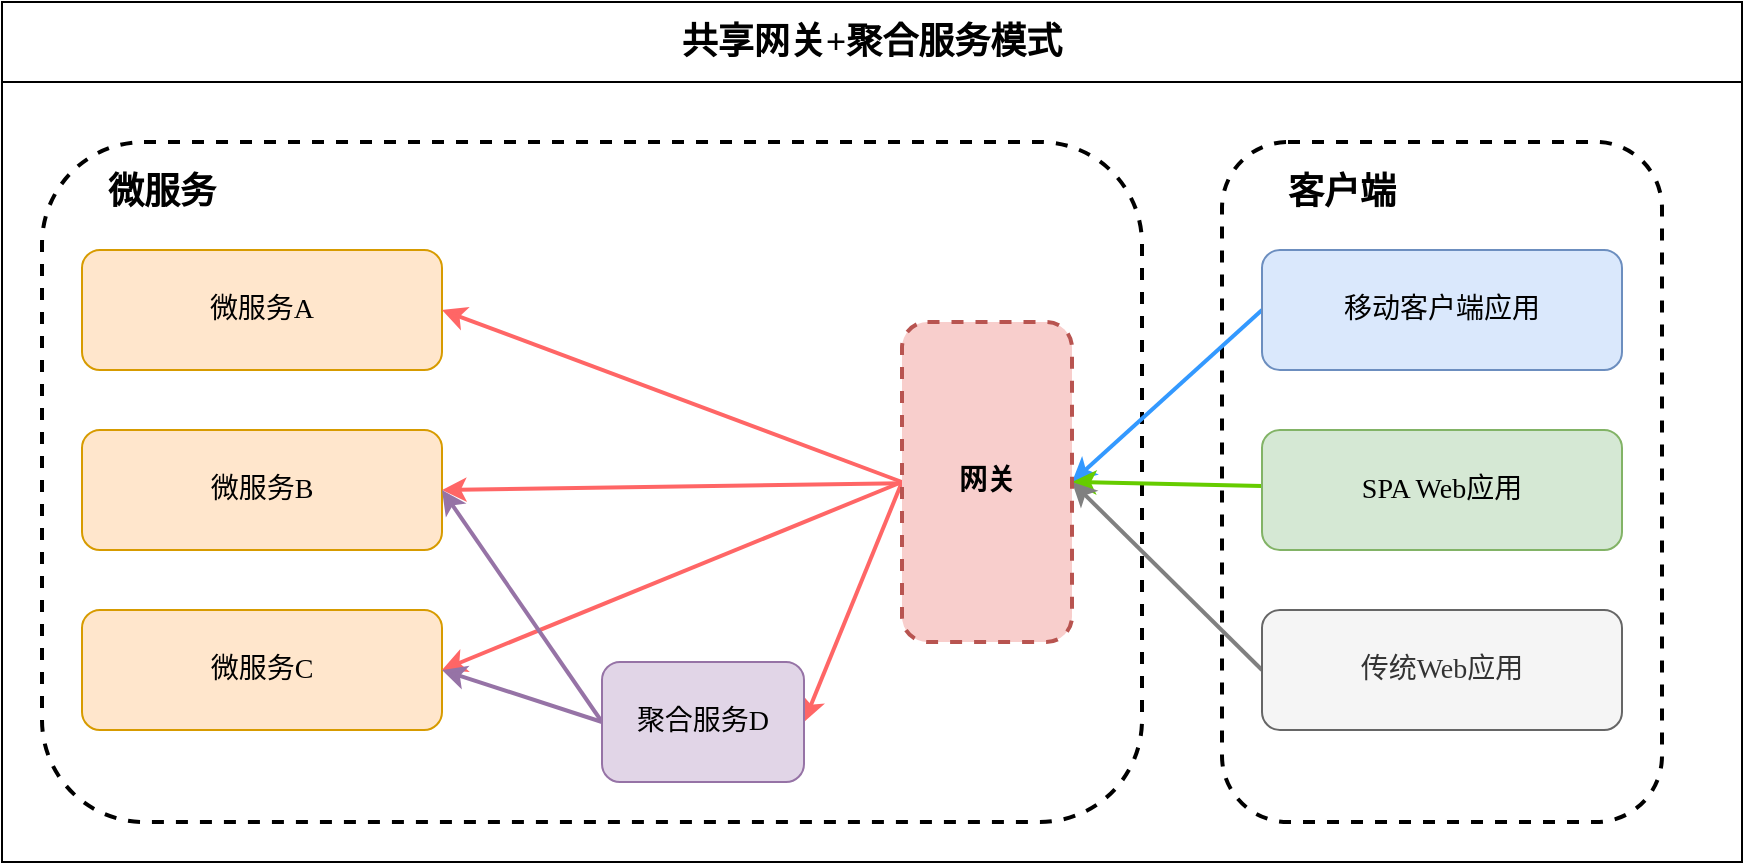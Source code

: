 <mxfile version="13.6.2" type="device"><diagram id="HYc2uvDlB73rFiQLCLxc" name="第 1 页"><mxGraphModel dx="1088" dy="872" grid="1" gridSize="10" guides="1" tooltips="1" connect="1" arrows="1" fold="1" page="1" pageScale="1" pageWidth="827" pageHeight="1169" math="0" shadow="0"><root><mxCell id="0"/><mxCell id="1" parent="0"/><mxCell id="EUIHVO4bDghtZlE5flod-21" value="" style="rounded=0;whiteSpace=wrap;html=1;fillColor=none;fontSize=18;fontFamily=Comic Sans MS;" parent="1" vertex="1"><mxGeometry x="50" y="70" width="870" height="430" as="geometry"/></mxCell><mxCell id="EUIHVO4bDghtZlE5flod-9" value="" style="rounded=1;whiteSpace=wrap;html=1;dashed=1;fillColor=none;fontFamily=Comic Sans MS;strokeWidth=2;" parent="1" vertex="1"><mxGeometry x="660" y="140" width="220" height="340" as="geometry"/></mxCell><mxCell id="EUIHVO4bDghtZlE5flod-1" value="" style="rounded=1;whiteSpace=wrap;html=1;dashed=1;fillColor=none;fontFamily=Comic Sans MS;strokeWidth=2;" parent="1" vertex="1"><mxGeometry x="70" y="140" width="550" height="340" as="geometry"/></mxCell><mxCell id="EUIHVO4bDghtZlE5flod-2" value="微服务A" style="rounded=1;whiteSpace=wrap;html=1;fillColor=#ffe6cc;strokeColor=#d79b00;fontSize=14;fontFamily=Comic Sans MS;" parent="1" vertex="1"><mxGeometry x="90" y="194" width="180" height="60" as="geometry"/></mxCell><mxCell id="EUIHVO4bDghtZlE5flod-3" value="微服务B" style="rounded=1;whiteSpace=wrap;html=1;fillColor=#ffe6cc;strokeColor=#d79b00;fontSize=14;fontFamily=Comic Sans MS;" parent="1" vertex="1"><mxGeometry x="90" y="284" width="180" height="60" as="geometry"/></mxCell><mxCell id="EUIHVO4bDghtZlE5flod-7" value="微服务C" style="rounded=1;whiteSpace=wrap;html=1;fillColor=#ffe6cc;strokeColor=#d79b00;fontSize=14;fontFamily=Comic Sans MS;" parent="1" vertex="1"><mxGeometry x="90" y="374" width="180" height="60" as="geometry"/></mxCell><mxCell id="EUIHVO4bDghtZlE5flod-8" value="微服务" style="text;html=1;strokeColor=none;fillColor=none;align=center;verticalAlign=middle;whiteSpace=wrap;rounded=0;fontSize=18;fontStyle=1;fontFamily=Comic Sans MS;" parent="1" vertex="1"><mxGeometry x="90" y="150" width="80" height="30" as="geometry"/></mxCell><mxCell id="ScUpA2mnb8qd_SUTSknH-2" style="orthogonalLoop=1;jettySize=auto;html=1;entryX=1;entryY=0.5;entryDx=0;entryDy=0;fontFamily=Comic Sans MS;fontSize=14;exitX=0;exitY=0.5;exitDx=0;exitDy=0;strokeWidth=2;strokeColor=#3399FF;" parent="1" source="EUIHVO4bDghtZlE5flod-10" target="ScUpA2mnb8qd_SUTSknH-1" edge="1"><mxGeometry relative="1" as="geometry"/></mxCell><mxCell id="EUIHVO4bDghtZlE5flod-10" value="移动客户端应用" style="rounded=1;whiteSpace=wrap;html=1;fillColor=#dae8fc;strokeColor=#6c8ebf;fontSize=14;fontFamily=Comic Sans MS;" parent="1" vertex="1"><mxGeometry x="680" y="194" width="180" height="60" as="geometry"/></mxCell><mxCell id="euJ73W9S93LrRFkmk5jO-1" style="edgeStyle=none;rounded=0;orthogonalLoop=1;jettySize=auto;html=1;entryX=1;entryY=0.5;entryDx=0;entryDy=0;strokeWidth=2;strokeColor=#66CC00;" parent="1" source="EUIHVO4bDghtZlE5flod-11" target="ScUpA2mnb8qd_SUTSknH-1" edge="1"><mxGeometry relative="1" as="geometry"/></mxCell><mxCell id="EUIHVO4bDghtZlE5flod-11" value="SPA Web应用" style="rounded=1;whiteSpace=wrap;html=1;fillColor=#d5e8d4;strokeColor=#82b366;fontSize=14;fontFamily=Comic Sans MS;" parent="1" vertex="1"><mxGeometry x="680" y="284" width="180" height="60" as="geometry"/></mxCell><mxCell id="ScUpA2mnb8qd_SUTSknH-5" style="orthogonalLoop=1;jettySize=auto;html=1;entryX=1;entryY=0.5;entryDx=0;entryDy=0;fontFamily=Comic Sans MS;fontSize=14;exitX=0;exitY=0.5;exitDx=0;exitDy=0;strokeWidth=2;strokeColor=#808080;" parent="1" source="EUIHVO4bDghtZlE5flod-12" target="ScUpA2mnb8qd_SUTSknH-1" edge="1"><mxGeometry relative="1" as="geometry"/></mxCell><mxCell id="EUIHVO4bDghtZlE5flod-12" value="传统Web应用" style="rounded=1;whiteSpace=wrap;html=1;fillColor=#f5f5f5;strokeColor=#666666;fontSize=14;fontFamily=Comic Sans MS;fontColor=#333333;" parent="1" vertex="1"><mxGeometry x="680" y="374" width="180" height="60" as="geometry"/></mxCell><mxCell id="EUIHVO4bDghtZlE5flod-13" value="客户端" style="text;html=1;strokeColor=none;fillColor=none;align=center;verticalAlign=middle;whiteSpace=wrap;rounded=0;fontSize=18;fontStyle=1;fontFamily=Comic Sans MS;" parent="1" vertex="1"><mxGeometry x="680" y="150" width="80" height="30" as="geometry"/></mxCell><mxCell id="EUIHVO4bDghtZlE5flod-23" value="" style="rounded=0;whiteSpace=wrap;html=1;fillColor=none;fontSize=18;fontFamily=Comic Sans MS;" parent="1" vertex="1"><mxGeometry x="50" y="70" width="870" height="40" as="geometry"/></mxCell><mxCell id="EUIHVO4bDghtZlE5flod-24" value="共享网关+聚合服务模式" style="text;html=1;strokeColor=none;fillColor=none;align=center;verticalAlign=middle;whiteSpace=wrap;rounded=0;fontSize=18;fontStyle=1;fontFamily=Comic Sans MS;" parent="1" vertex="1"><mxGeometry x="380" y="80" width="210" height="20" as="geometry"/></mxCell><mxCell id="ScUpA2mnb8qd_SUTSknH-6" style="orthogonalLoop=1;jettySize=auto;html=1;entryX=1;entryY=0.5;entryDx=0;entryDy=0;fontFamily=Comic Sans MS;fontSize=14;exitX=0;exitY=0.5;exitDx=0;exitDy=0;strokeWidth=2;strokeColor=#FF6666;" parent="1" source="ScUpA2mnb8qd_SUTSknH-1" target="EUIHVO4bDghtZlE5flod-2" edge="1"><mxGeometry relative="1" as="geometry"/></mxCell><mxCell id="ScUpA2mnb8qd_SUTSknH-7" style="orthogonalLoop=1;jettySize=auto;html=1;entryX=1;entryY=0.5;entryDx=0;entryDy=0;fontFamily=Comic Sans MS;fontSize=14;strokeWidth=2;strokeColor=#FF6666;" parent="1" source="ScUpA2mnb8qd_SUTSknH-1" target="EUIHVO4bDghtZlE5flod-3" edge="1"><mxGeometry relative="1" as="geometry"/></mxCell><mxCell id="iJ8gV00IWY-lMPTm9iv1-4" style="orthogonalLoop=1;jettySize=auto;html=1;entryX=1;entryY=0.5;entryDx=0;entryDy=0;exitX=0;exitY=0.5;exitDx=0;exitDy=0;strokeWidth=2;strokeColor=#FF6666;" parent="1" source="ScUpA2mnb8qd_SUTSknH-1" target="iJ8gV00IWY-lMPTm9iv1-1" edge="1"><mxGeometry relative="1" as="geometry"/></mxCell><mxCell id="iJ8gV00IWY-lMPTm9iv1-7" style="orthogonalLoop=1;jettySize=auto;html=1;exitX=0;exitY=0.5;exitDx=0;exitDy=0;strokeWidth=2;strokeColor=#FF6666;entryX=1;entryY=0.5;entryDx=0;entryDy=0;" parent="1" source="ScUpA2mnb8qd_SUTSknH-1" target="EUIHVO4bDghtZlE5flod-7" edge="1"><mxGeometry relative="1" as="geometry"/></mxCell><mxCell id="ScUpA2mnb8qd_SUTSknH-1" value="网关" style="rounded=1;whiteSpace=wrap;html=1;dashed=1;fillColor=#f8cecc;strokeColor=#b85450;fontSize=14;fontFamily=Comic Sans MS;fontStyle=1;strokeWidth=2;" parent="1" vertex="1"><mxGeometry x="500" y="230" width="85" height="160" as="geometry"/></mxCell><mxCell id="iJ8gV00IWY-lMPTm9iv1-5" style="orthogonalLoop=1;jettySize=auto;html=1;entryX=1;entryY=0.5;entryDx=0;entryDy=0;exitX=0;exitY=0.5;exitDx=0;exitDy=0;fillColor=#e1d5e7;strokeColor=#9673a6;strokeWidth=2;" parent="1" source="iJ8gV00IWY-lMPTm9iv1-1" target="EUIHVO4bDghtZlE5flod-3" edge="1"><mxGeometry relative="1" as="geometry"/></mxCell><mxCell id="iJ8gV00IWY-lMPTm9iv1-6" style="orthogonalLoop=1;jettySize=auto;html=1;fillColor=#e1d5e7;strokeColor=#9673a6;strokeWidth=2;exitX=0;exitY=0.5;exitDx=0;exitDy=0;" parent="1" source="iJ8gV00IWY-lMPTm9iv1-1" edge="1"><mxGeometry relative="1" as="geometry"><mxPoint x="270" y="404" as="targetPoint"/></mxGeometry></mxCell><mxCell id="iJ8gV00IWY-lMPTm9iv1-1" value="聚合服务D" style="rounded=1;whiteSpace=wrap;html=1;fillColor=#e1d5e7;strokeColor=#9673a6;fontSize=14;fontFamily=Comic Sans MS;" parent="1" vertex="1"><mxGeometry x="350" y="400" width="101" height="60" as="geometry"/></mxCell></root></mxGraphModel></diagram></mxfile>